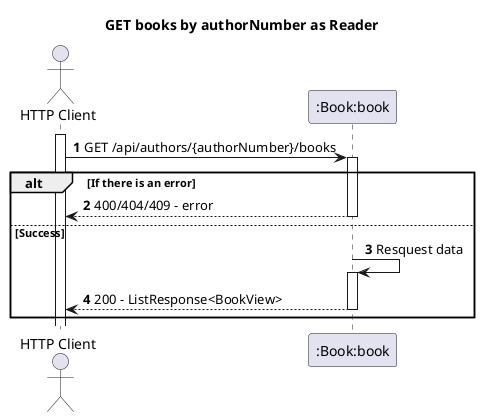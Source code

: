 @startuml
'https://plantuml.com/sequence-diagram
autoactivate on
autonumber

title GET books by authorNumber as Reader

actor "HTTP Client" as Reader
participant ":Book:book" as Rest


activate Reader

Reader -> Rest: GET /api/authors/{authorNumber}/books

alt If there is an error
    Rest --> Reader: 400/404/409 - error
else Success
    Rest -> Rest: Resquest data
    Rest --> Reader: 200 - ListResponse<BookView>
end

@enduml



